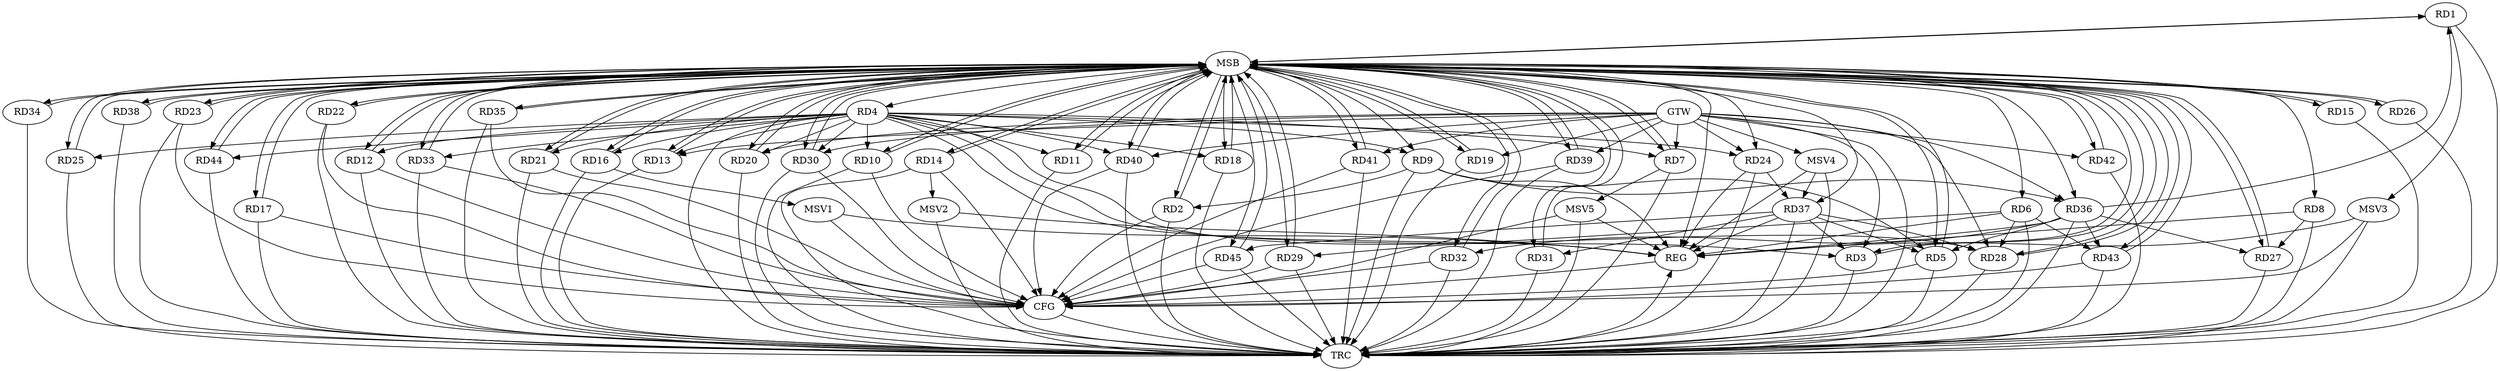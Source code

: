 strict digraph G {
  RD1 [ label="RD1" ];
  RD2 [ label="RD2" ];
  RD3 [ label="RD3" ];
  RD4 [ label="RD4" ];
  RD5 [ label="RD5" ];
  RD6 [ label="RD6" ];
  RD7 [ label="RD7" ];
  RD8 [ label="RD8" ];
  RD9 [ label="RD9" ];
  RD10 [ label="RD10" ];
  RD11 [ label="RD11" ];
  RD12 [ label="RD12" ];
  RD13 [ label="RD13" ];
  RD14 [ label="RD14" ];
  RD15 [ label="RD15" ];
  RD16 [ label="RD16" ];
  RD17 [ label="RD17" ];
  RD18 [ label="RD18" ];
  RD19 [ label="RD19" ];
  RD20 [ label="RD20" ];
  RD21 [ label="RD21" ];
  RD22 [ label="RD22" ];
  RD23 [ label="RD23" ];
  RD24 [ label="RD24" ];
  RD25 [ label="RD25" ];
  RD26 [ label="RD26" ];
  RD27 [ label="RD27" ];
  RD28 [ label="RD28" ];
  RD29 [ label="RD29" ];
  RD30 [ label="RD30" ];
  RD31 [ label="RD31" ];
  RD32 [ label="RD32" ];
  RD33 [ label="RD33" ];
  RD34 [ label="RD34" ];
  RD35 [ label="RD35" ];
  RD36 [ label="RD36" ];
  RD37 [ label="RD37" ];
  RD38 [ label="RD38" ];
  RD39 [ label="RD39" ];
  RD40 [ label="RD40" ];
  RD41 [ label="RD41" ];
  RD42 [ label="RD42" ];
  RD43 [ label="RD43" ];
  RD44 [ label="RD44" ];
  RD45 [ label="RD45" ];
  GTW [ label="GTW" ];
  REG [ label="REG" ];
  MSB [ label="MSB" ];
  CFG [ label="CFG" ];
  TRC [ label="TRC" ];
  MSV1 [ label="MSV1" ];
  MSV2 [ label="MSV2" ];
  MSV3 [ label="MSV3" ];
  MSV4 [ label="MSV4" ];
  MSV5 [ label="MSV5" ];
  RD36 -> RD1;
  RD9 -> RD2;
  RD4 -> RD3;
  RD37 -> RD3;
  RD4 -> RD12;
  RD4 -> RD16;
  RD4 -> RD18;
  RD4 -> RD28;
  RD4 -> RD33;
  RD9 -> RD5;
  RD36 -> RD5;
  RD37 -> RD5;
  RD6 -> RD28;
  RD6 -> RD29;
  RD6 -> RD43;
  RD8 -> RD27;
  RD9 -> RD36;
  RD24 -> RD37;
  RD36 -> RD27;
  RD37 -> RD28;
  RD37 -> RD31;
  RD36 -> RD32;
  RD36 -> RD43;
  RD37 -> RD45;
  GTW -> RD19;
  GTW -> RD24;
  GTW -> RD28;
  GTW -> RD40;
  GTW -> RD13;
  GTW -> RD41;
  GTW -> RD30;
  GTW -> RD39;
  GTW -> RD20;
  GTW -> RD36;
  GTW -> RD7;
  GTW -> RD3;
  GTW -> RD42;
  RD4 -> REG;
  RD6 -> REG;
  RD8 -> REG;
  RD9 -> REG;
  RD24 -> REG;
  RD36 -> REG;
  RD37 -> REG;
  RD1 -> MSB;
  MSB -> RD5;
  MSB -> RD30;
  MSB -> RD38;
  MSB -> REG;
  RD2 -> MSB;
  MSB -> RD25;
  MSB -> RD27;
  RD3 -> MSB;
  MSB -> RD7;
  MSB -> RD35;
  MSB -> RD44;
  RD5 -> MSB;
  MSB -> RD4;
  MSB -> RD21;
  MSB -> RD37;
  MSB -> RD43;
  RD7 -> MSB;
  MSB -> RD8;
  MSB -> RD11;
  MSB -> RD29;
  RD10 -> MSB;
  MSB -> RD23;
  MSB -> RD31;
  MSB -> RD45;
  RD11 -> MSB;
  MSB -> RD10;
  MSB -> RD16;
  RD12 -> MSB;
  MSB -> RD6;
  MSB -> RD14;
  MSB -> RD19;
  MSB -> RD26;
  MSB -> RD33;
  RD13 -> MSB;
  MSB -> RD20;
  MSB -> RD36;
  MSB -> RD42;
  RD14 -> MSB;
  MSB -> RD15;
  MSB -> RD32;
  MSB -> RD39;
  RD15 -> MSB;
  MSB -> RD3;
  MSB -> RD9;
  MSB -> RD34;
  RD16 -> MSB;
  RD17 -> MSB;
  MSB -> RD2;
  RD18 -> MSB;
  MSB -> RD12;
  RD19 -> MSB;
  MSB -> RD1;
  MSB -> RD18;
  RD20 -> MSB;
  MSB -> RD13;
  MSB -> RD28;
  RD21 -> MSB;
  RD22 -> MSB;
  RD23 -> MSB;
  MSB -> RD41;
  RD25 -> MSB;
  MSB -> RD22;
  RD26 -> MSB;
  RD27 -> MSB;
  RD28 -> MSB;
  RD29 -> MSB;
  RD30 -> MSB;
  RD31 -> MSB;
  RD32 -> MSB;
  MSB -> RD40;
  RD33 -> MSB;
  MSB -> RD17;
  RD34 -> MSB;
  RD35 -> MSB;
  RD38 -> MSB;
  RD39 -> MSB;
  MSB -> RD24;
  RD40 -> MSB;
  RD41 -> MSB;
  RD42 -> MSB;
  RD43 -> MSB;
  RD44 -> MSB;
  RD45 -> MSB;
  RD32 -> CFG;
  RD33 -> CFG;
  RD12 -> CFG;
  RD21 -> CFG;
  RD30 -> CFG;
  RD2 -> CFG;
  RD5 -> CFG;
  RD40 -> CFG;
  RD43 -> CFG;
  RD23 -> CFG;
  RD29 -> CFG;
  RD39 -> CFG;
  RD10 -> CFG;
  RD17 -> CFG;
  RD45 -> CFG;
  RD41 -> CFG;
  RD14 -> CFG;
  RD22 -> CFG;
  RD35 -> CFG;
  REG -> CFG;
  RD1 -> TRC;
  RD2 -> TRC;
  RD3 -> TRC;
  RD4 -> TRC;
  RD5 -> TRC;
  RD6 -> TRC;
  RD7 -> TRC;
  RD8 -> TRC;
  RD9 -> TRC;
  RD10 -> TRC;
  RD11 -> TRC;
  RD12 -> TRC;
  RD13 -> TRC;
  RD14 -> TRC;
  RD15 -> TRC;
  RD16 -> TRC;
  RD17 -> TRC;
  RD18 -> TRC;
  RD19 -> TRC;
  RD20 -> TRC;
  RD21 -> TRC;
  RD22 -> TRC;
  RD23 -> TRC;
  RD24 -> TRC;
  RD25 -> TRC;
  RD26 -> TRC;
  RD27 -> TRC;
  RD28 -> TRC;
  RD29 -> TRC;
  RD30 -> TRC;
  RD31 -> TRC;
  RD32 -> TRC;
  RD33 -> TRC;
  RD34 -> TRC;
  RD35 -> TRC;
  RD36 -> TRC;
  RD37 -> TRC;
  RD38 -> TRC;
  RD39 -> TRC;
  RD40 -> TRC;
  RD41 -> TRC;
  RD42 -> TRC;
  RD43 -> TRC;
  RD44 -> TRC;
  RD45 -> TRC;
  GTW -> TRC;
  CFG -> TRC;
  TRC -> REG;
  RD4 -> RD10;
  RD4 -> RD11;
  RD4 -> RD13;
  RD4 -> RD25;
  RD4 -> RD44;
  RD4 -> RD7;
  RD4 -> RD20;
  RD4 -> RD21;
  RD4 -> RD24;
  RD4 -> RD30;
  RD4 -> RD40;
  RD4 -> RD9;
  RD16 -> MSV1;
  MSV1 -> REG;
  MSV1 -> CFG;
  RD14 -> MSV2;
  MSV2 -> REG;
  MSV2 -> TRC;
  RD1 -> MSV3;
  MSV3 -> REG;
  MSV3 -> TRC;
  MSV3 -> CFG;
  MSV4 -> RD37;
  GTW -> MSV4;
  MSV4 -> REG;
  MSV4 -> TRC;
  RD7 -> MSV5;
  MSV5 -> REG;
  MSV5 -> TRC;
  MSV5 -> CFG;
}
